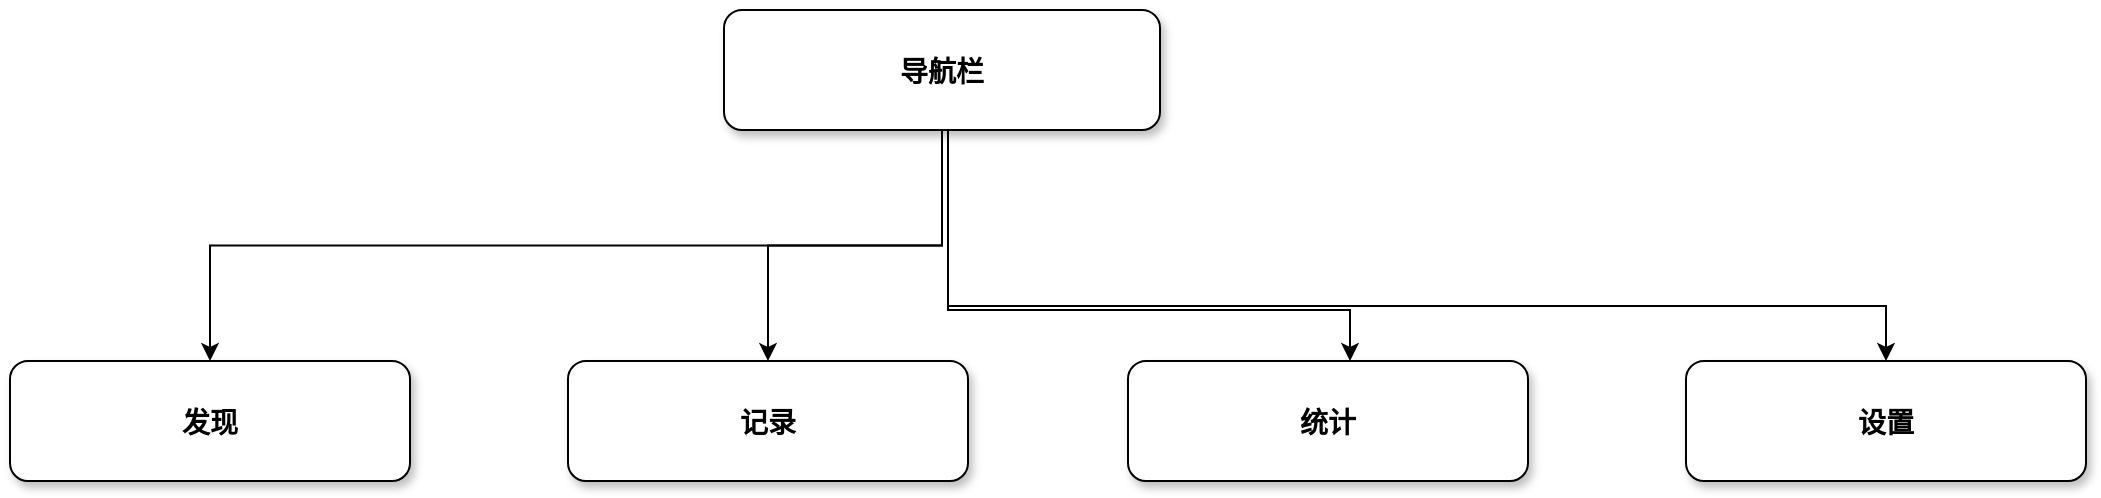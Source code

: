 <mxfile version="16.5.3" type="github">
  <diagram name="Page-1" id="97916047-d0de-89f5-080d-49f4d83e522f">
    <mxGraphModel dx="2031" dy="1089" grid="1" gridSize="10" guides="1" tooltips="1" connect="1" arrows="1" fold="1" page="1" pageScale="1.5" pageWidth="1169" pageHeight="827" background="none" math="0" shadow="0">
      <root>
        <mxCell id="0" />
        <mxCell id="1" parent="0" />
        <mxCell id="HV4kGWUIBfGor4adAAQZ-56" style="edgeStyle=orthogonalEdgeStyle;rounded=0;orthogonalLoop=1;jettySize=auto;html=1;exitX=0.5;exitY=1;exitDx=0;exitDy=0;" edge="1" parent="1" source="3" target="HV4kGWUIBfGor4adAAQZ-55">
          <mxGeometry relative="1" as="geometry">
            <Array as="points">
              <mxPoint x="771" y="428" />
              <mxPoint x="1240" y="428" />
            </Array>
          </mxGeometry>
        </mxCell>
        <mxCell id="HV4kGWUIBfGor4adAAQZ-57" style="edgeStyle=orthogonalEdgeStyle;rounded=0;orthogonalLoop=1;jettySize=auto;html=1;" edge="1" parent="1" source="3" target="6">
          <mxGeometry relative="1" as="geometry">
            <Array as="points">
              <mxPoint x="771" y="430" />
              <mxPoint x="972" y="430" />
            </Array>
          </mxGeometry>
        </mxCell>
        <mxCell id="HV4kGWUIBfGor4adAAQZ-58" style="edgeStyle=orthogonalEdgeStyle;rounded=0;orthogonalLoop=1;jettySize=auto;html=1;" edge="1" parent="1" source="3" target="5">
          <mxGeometry relative="1" as="geometry" />
        </mxCell>
        <mxCell id="HV4kGWUIBfGor4adAAQZ-59" style="edgeStyle=orthogonalEdgeStyle;rounded=0;orthogonalLoop=1;jettySize=auto;html=1;exitX=0.5;exitY=1;exitDx=0;exitDy=0;" edge="1" parent="1" source="3" target="4">
          <mxGeometry relative="1" as="geometry">
            <mxPoint x="772" y="430" as="sourcePoint" />
          </mxGeometry>
        </mxCell>
        <mxCell id="3" value="导航栏" style="rounded=1;shadow=1;fontStyle=1;fontSize=14;" parent="1" vertex="1">
          <mxGeometry x="659" y="280" width="218" height="60" as="geometry" />
        </mxCell>
        <mxCell id="4" value="发现" style="rounded=1;shadow=1;fontStyle=1;fontSize=14;" parent="1" vertex="1">
          <mxGeometry x="302" y="455.5" width="200" height="60" as="geometry" />
        </mxCell>
        <mxCell id="5" value="记录" style="rounded=1;shadow=1;fontStyle=1;fontSize=14;" parent="1" vertex="1">
          <mxGeometry x="581" y="455.5" width="200" height="60" as="geometry" />
        </mxCell>
        <mxCell id="6" value="统计" style="rounded=1;shadow=1;fontStyle=1;fontSize=14;" parent="1" vertex="1">
          <mxGeometry x="861" y="455.5" width="200" height="60" as="geometry" />
        </mxCell>
        <mxCell id="HV4kGWUIBfGor4adAAQZ-55" value="设置" style="rounded=1;shadow=1;fontStyle=1;fontSize=14;" vertex="1" parent="1">
          <mxGeometry x="1140" y="455.5" width="200" height="60" as="geometry" />
        </mxCell>
      </root>
    </mxGraphModel>
  </diagram>
</mxfile>
